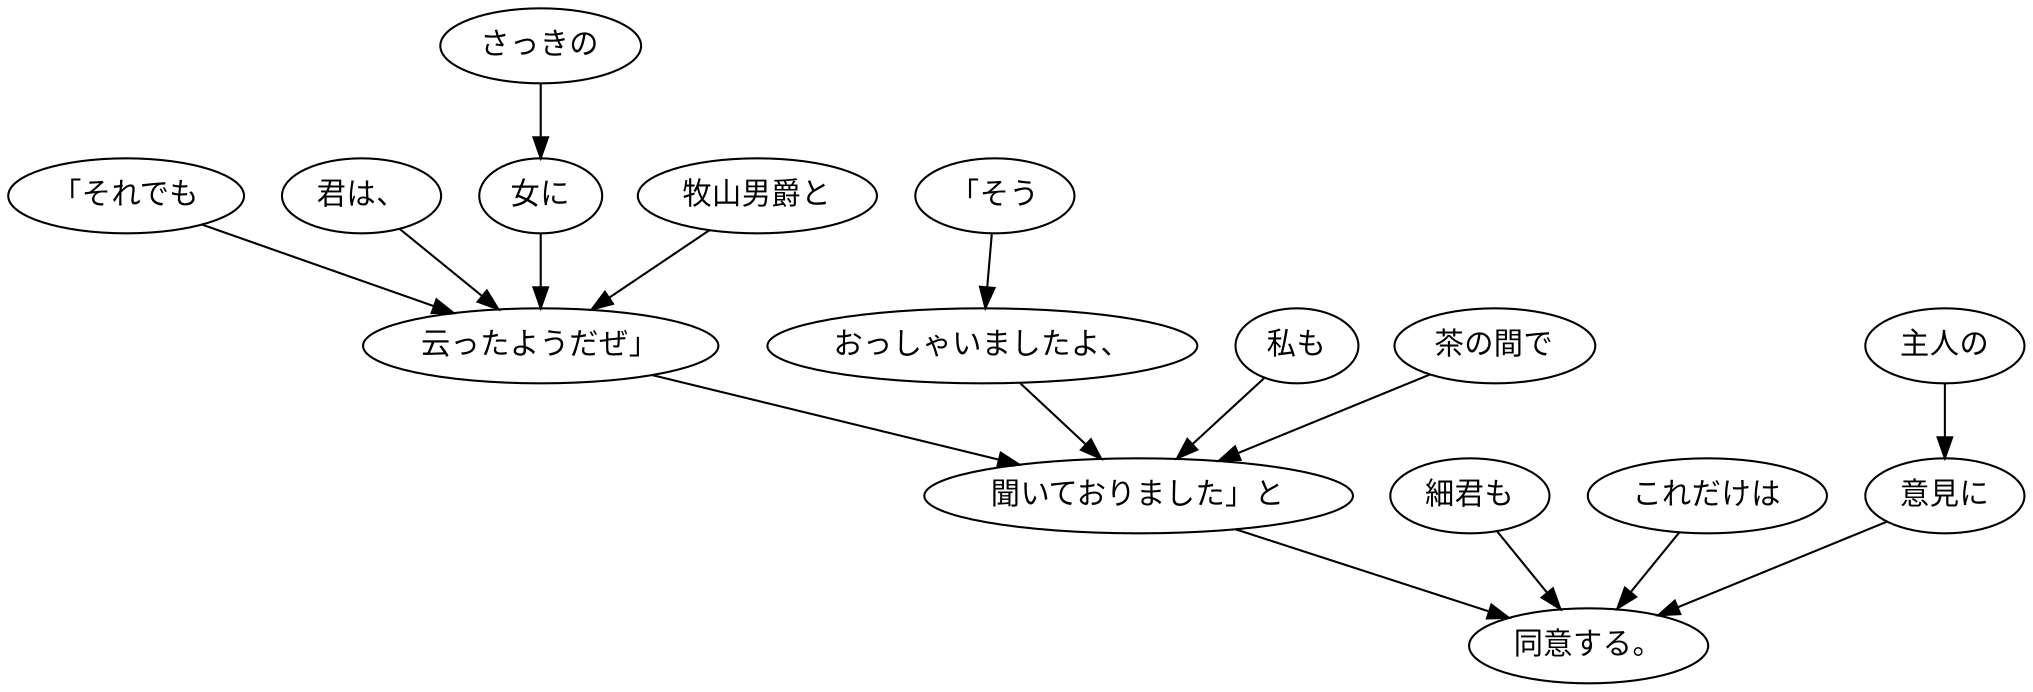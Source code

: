 digraph graph1769 {
	node0 [label="「それでも"];
	node1 [label="君は、"];
	node2 [label="さっきの"];
	node3 [label="女に"];
	node4 [label="牧山男爵と"];
	node5 [label="云ったようだぜ」"];
	node6 [label="「そう"];
	node7 [label="おっしゃいましたよ、"];
	node8 [label="私も"];
	node9 [label="茶の間で"];
	node10 [label="聞いておりました」と"];
	node11 [label="細君も"];
	node12 [label="これだけは"];
	node13 [label="主人の"];
	node14 [label="意見に"];
	node15 [label="同意する。"];
	node0 -> node5;
	node1 -> node5;
	node2 -> node3;
	node3 -> node5;
	node4 -> node5;
	node5 -> node10;
	node6 -> node7;
	node7 -> node10;
	node8 -> node10;
	node9 -> node10;
	node10 -> node15;
	node11 -> node15;
	node12 -> node15;
	node13 -> node14;
	node14 -> node15;
}
